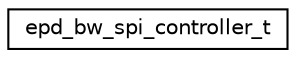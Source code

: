 digraph "Graphical Class Hierarchy"
{
 // LATEX_PDF_SIZE
  edge [fontname="Helvetica",fontsize="10",labelfontname="Helvetica",labelfontsize="10"];
  node [fontname="Helvetica",fontsize="10",shape=record];
  rankdir="LR";
  Node0 [label="epd_bw_spi_controller_t",height=0.2,width=0.4,color="black", fillcolor="white", style="filled",URL="$structepd__bw__spi__controller__t.html",tooltip="Display controller parameters."];
}
